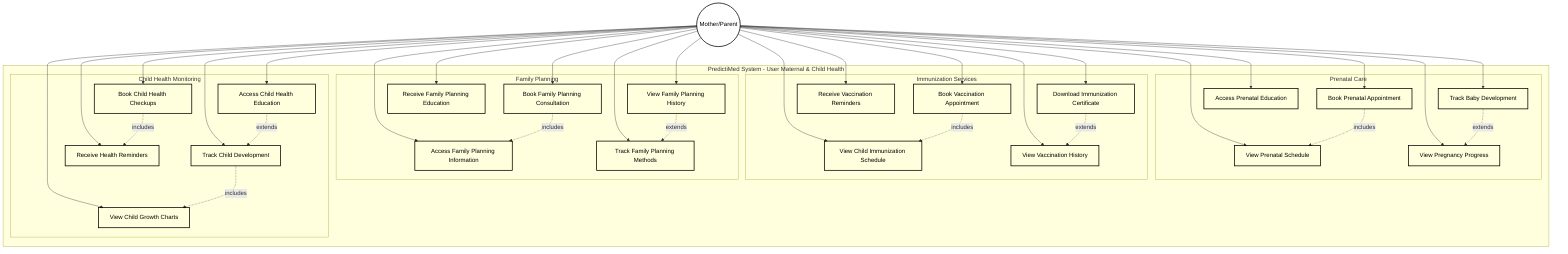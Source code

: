 graph TB
    %% ========================================
    %% USER ROLE - MATERNAL & CHILD HEALTH USE CASES
    %% ========================================
    
    subgraph "PredictiMed System - User Maternal & Child Health"
        subgraph "Prenatal Care"
            UC1[View Prenatal Schedule]
            UC2[Book Prenatal Appointment]
            UC3[View Pregnancy Progress]
            UC4[Access Prenatal Education]
            UC5[Track Baby Development]
        end
        
        subgraph "Immunization Services"
            UC6[View Child Immunization Schedule]
            UC7[Book Vaccination Appointment]
            UC8[View Vaccination History]
            UC9[Receive Vaccination Reminders]
            UC10[Download Immunization Certificate]
        end
        
        subgraph "Family Planning"
            UC11[Access Family Planning Information]
            UC12[Book Family Planning Consultation]
            UC13[Track Family Planning Methods]
            UC14[Receive Family Planning Education]
            UC15[View Family Planning History]
        end
        
        subgraph "Child Health Monitoring"
            UC16[View Child Growth Charts]
            UC17[Track Child Development]
            UC18[Access Child Health Education]
            UC19[Receive Health Reminders]
            UC20[Book Child Health Checkups]
        end
    end
    
    %% Actors
    Mother((Mother/Parent))
    
    %% Mother/Parent Relationships
    Mother --> UC1
    Mother --> UC2
    Mother --> UC3
    Mother --> UC4
    Mother --> UC5
    Mother --> UC6
    Mother --> UC7
    Mother --> UC8
    Mother --> UC9
    Mother --> UC10
    Mother --> UC11
    Mother --> UC12
    Mother --> UC13
    Mother --> UC14
    Mother --> UC15
    Mother --> UC16
    Mother --> UC17
    Mother --> UC18
    Mother --> UC19
    Mother --> UC20
    
    %% Include Relationships
    UC2 -.->|includes| UC1
    UC7 -.->|includes| UC6
    UC12 -.->|includes| UC11
    UC17 -.->|includes| UC16
    UC20 -.->|includes| UC19
    
    %% Extend Relationships
    UC5 -.->|extends| UC3
    UC10 -.->|extends| UC8
    UC15 -.->|extends| UC13
    UC18 -.->|extends| UC17
    
    classDef actor fill:transparent,stroke:#000,stroke-width:2px,color:#000
    classDef usecase fill:transparent,stroke:#000,stroke-width:2px,color:#000
    
    class Mother actor
    class UC1,UC2,UC3,UC4,UC5,UC6,UC7,UC8,UC9,UC10,UC11,UC12,UC13,UC14,UC15,UC16,UC17,UC18,UC19,UC20 usecase